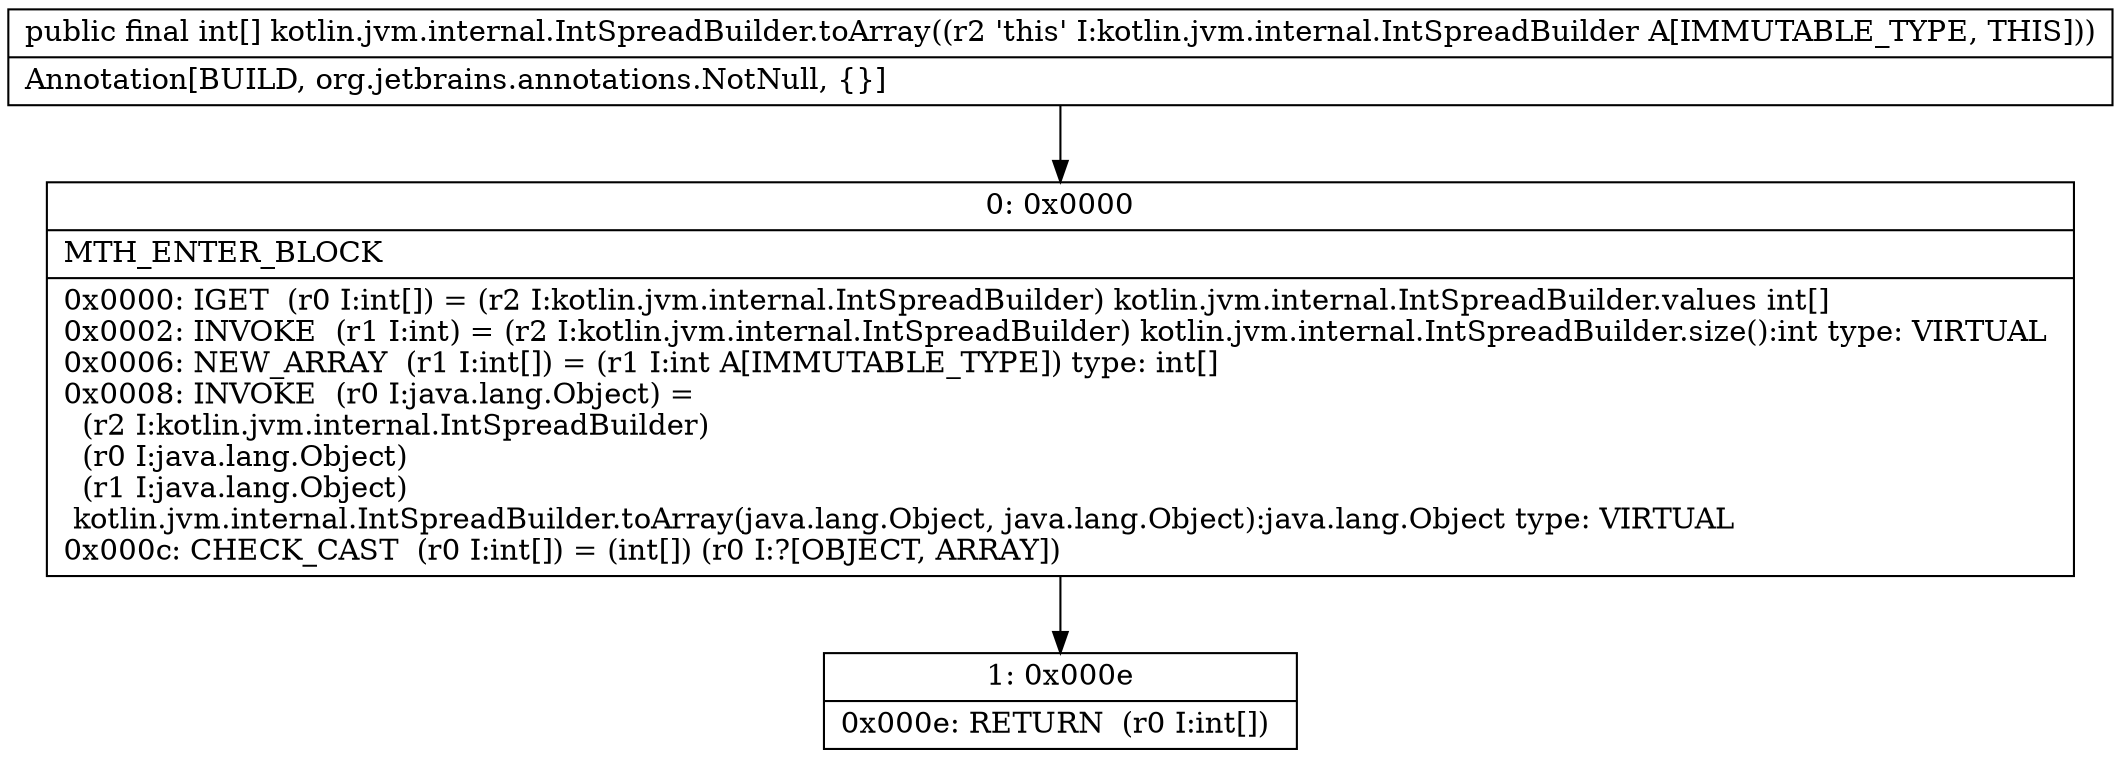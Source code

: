 digraph "CFG forkotlin.jvm.internal.IntSpreadBuilder.toArray()[I" {
Node_0 [shape=record,label="{0\:\ 0x0000|MTH_ENTER_BLOCK\l|0x0000: IGET  (r0 I:int[]) = (r2 I:kotlin.jvm.internal.IntSpreadBuilder) kotlin.jvm.internal.IntSpreadBuilder.values int[] \l0x0002: INVOKE  (r1 I:int) = (r2 I:kotlin.jvm.internal.IntSpreadBuilder) kotlin.jvm.internal.IntSpreadBuilder.size():int type: VIRTUAL \l0x0006: NEW_ARRAY  (r1 I:int[]) = (r1 I:int A[IMMUTABLE_TYPE]) type: int[] \l0x0008: INVOKE  (r0 I:java.lang.Object) = \l  (r2 I:kotlin.jvm.internal.IntSpreadBuilder)\l  (r0 I:java.lang.Object)\l  (r1 I:java.lang.Object)\l kotlin.jvm.internal.IntSpreadBuilder.toArray(java.lang.Object, java.lang.Object):java.lang.Object type: VIRTUAL \l0x000c: CHECK_CAST  (r0 I:int[]) = (int[]) (r0 I:?[OBJECT, ARRAY]) \l}"];
Node_1 [shape=record,label="{1\:\ 0x000e|0x000e: RETURN  (r0 I:int[]) \l}"];
MethodNode[shape=record,label="{public final int[] kotlin.jvm.internal.IntSpreadBuilder.toArray((r2 'this' I:kotlin.jvm.internal.IntSpreadBuilder A[IMMUTABLE_TYPE, THIS]))  | Annotation[BUILD, org.jetbrains.annotations.NotNull, \{\}]\l}"];
MethodNode -> Node_0;
Node_0 -> Node_1;
}

